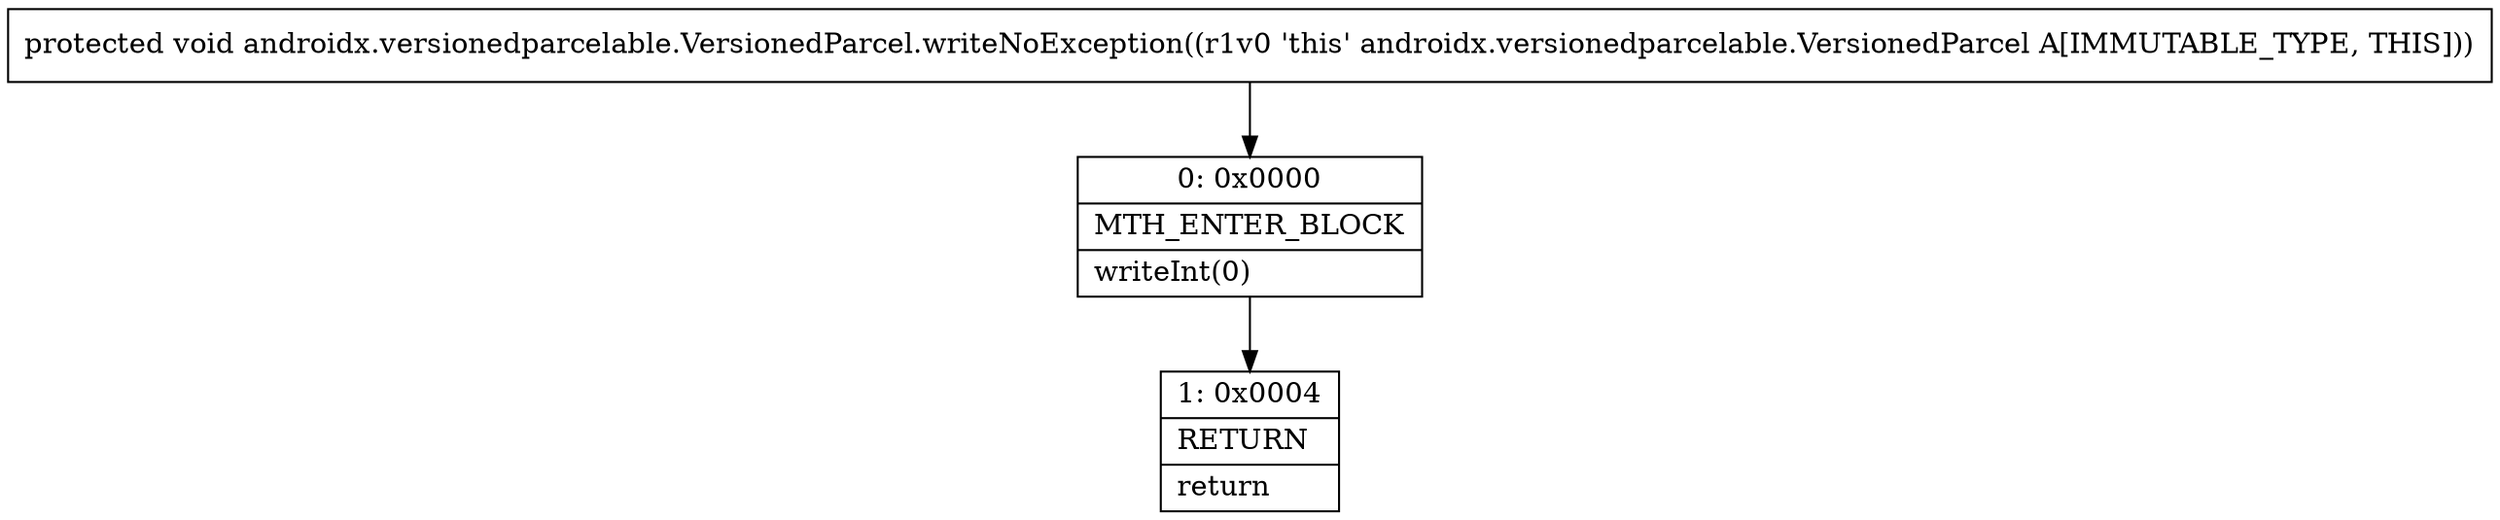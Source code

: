 digraph "CFG forandroidx.versionedparcelable.VersionedParcel.writeNoException()V" {
Node_0 [shape=record,label="{0\:\ 0x0000|MTH_ENTER_BLOCK\l|writeInt(0)\l}"];
Node_1 [shape=record,label="{1\:\ 0x0004|RETURN\l|return\l}"];
MethodNode[shape=record,label="{protected void androidx.versionedparcelable.VersionedParcel.writeNoException((r1v0 'this' androidx.versionedparcelable.VersionedParcel A[IMMUTABLE_TYPE, THIS])) }"];
MethodNode -> Node_0;
Node_0 -> Node_1;
}


